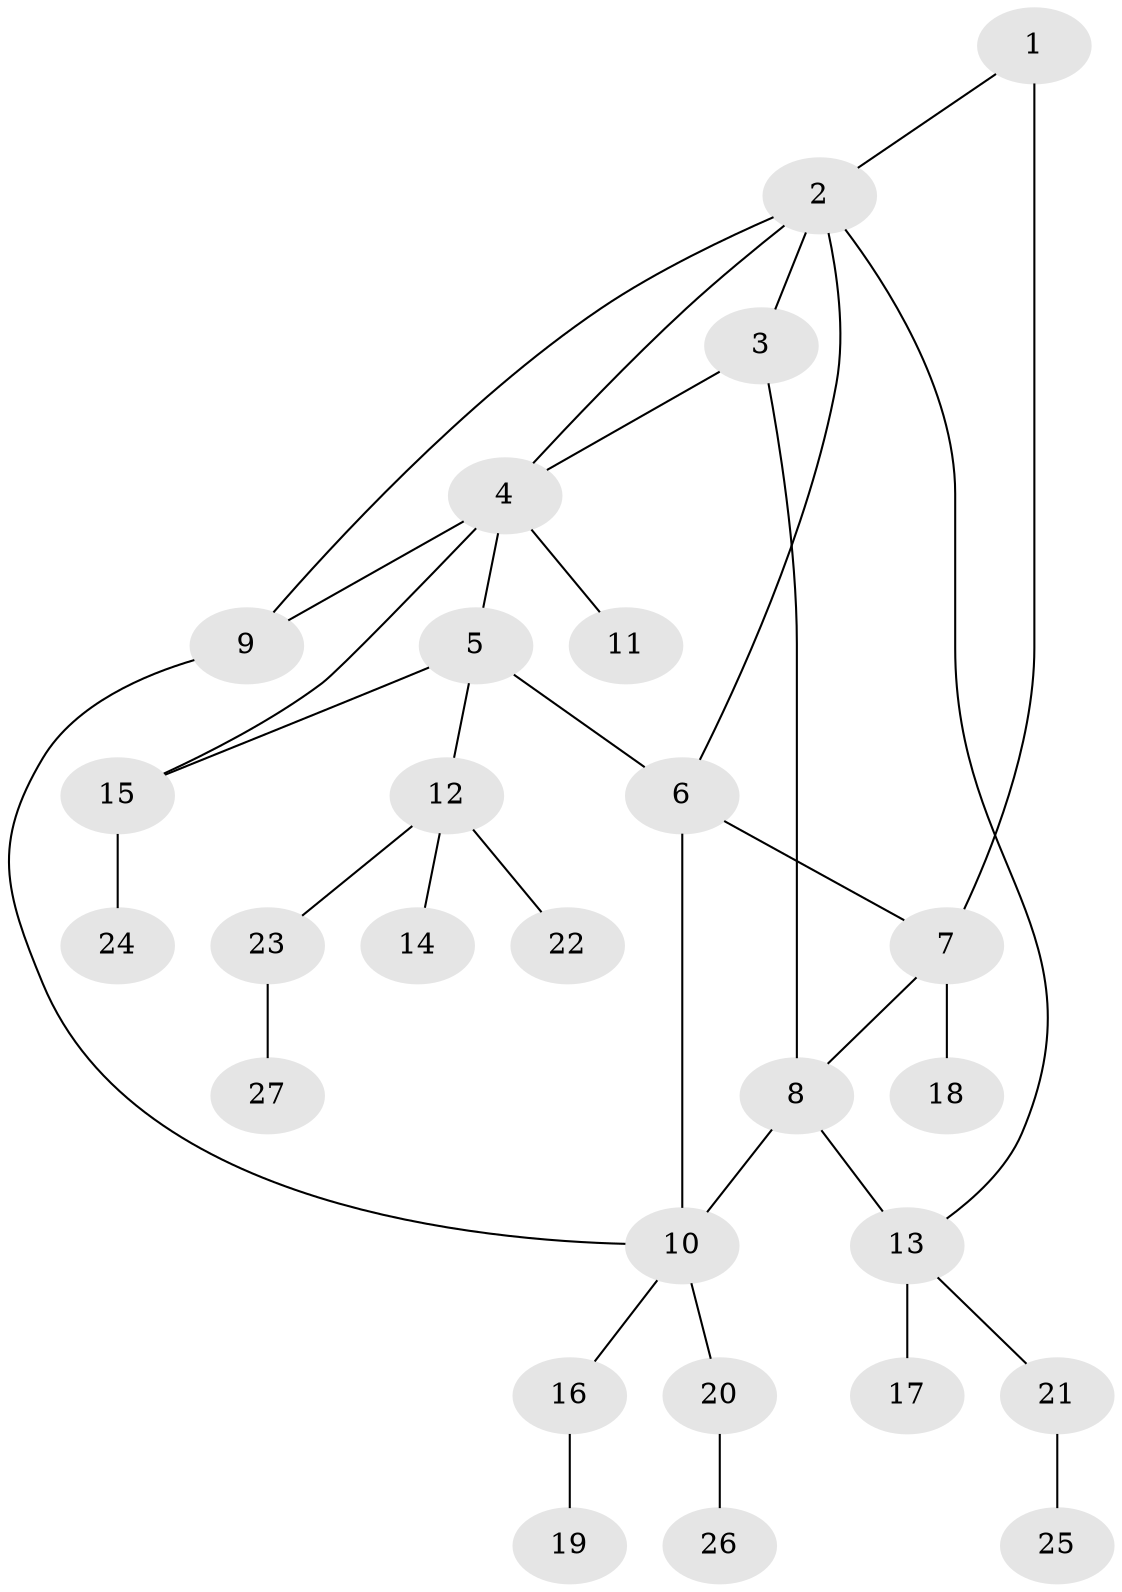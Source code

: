 // original degree distribution, {2: 0.20754716981132076, 6: 0.05660377358490566, 3: 0.07547169811320754, 7: 0.07547169811320754, 5: 0.05660377358490566, 4: 0.018867924528301886, 1: 0.5094339622641509}
// Generated by graph-tools (version 1.1) at 2025/37/03/09/25 02:37:24]
// undirected, 27 vertices, 35 edges
graph export_dot {
graph [start="1"]
  node [color=gray90,style=filled];
  1;
  2;
  3;
  4;
  5;
  6;
  7;
  8;
  9;
  10;
  11;
  12;
  13;
  14;
  15;
  16;
  17;
  18;
  19;
  20;
  21;
  22;
  23;
  24;
  25;
  26;
  27;
  1 -- 2 [weight=1.0];
  1 -- 7 [weight=3.0];
  2 -- 3 [weight=1.0];
  2 -- 4 [weight=1.0];
  2 -- 6 [weight=1.0];
  2 -- 9 [weight=1.0];
  2 -- 13 [weight=1.0];
  3 -- 4 [weight=1.0];
  3 -- 8 [weight=1.0];
  4 -- 5 [weight=1.0];
  4 -- 9 [weight=1.0];
  4 -- 11 [weight=1.0];
  4 -- 15 [weight=1.0];
  5 -- 6 [weight=1.0];
  5 -- 12 [weight=1.0];
  5 -- 15 [weight=1.0];
  6 -- 7 [weight=2.0];
  6 -- 10 [weight=2.0];
  7 -- 8 [weight=1.0];
  7 -- 18 [weight=1.0];
  8 -- 10 [weight=1.0];
  8 -- 13 [weight=1.0];
  9 -- 10 [weight=1.0];
  10 -- 16 [weight=1.0];
  10 -- 20 [weight=1.0];
  12 -- 14 [weight=1.0];
  12 -- 22 [weight=1.0];
  12 -- 23 [weight=1.0];
  13 -- 17 [weight=2.0];
  13 -- 21 [weight=1.0];
  15 -- 24 [weight=4.0];
  16 -- 19 [weight=1.0];
  20 -- 26 [weight=1.0];
  21 -- 25 [weight=1.0];
  23 -- 27 [weight=1.0];
}
